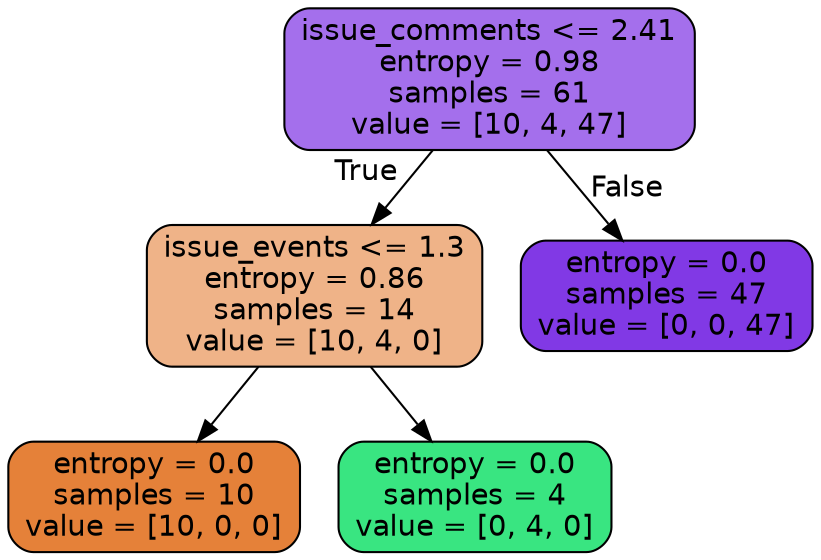digraph Tree {
node [shape=box, style="filled, rounded", color="black", fontname=helvetica] ;
edge [fontname=helvetica] ;
0 [label="issue_comments <= 2.41\nentropy = 0.98\nsamples = 61\nvalue = [10, 4, 47]", fillcolor="#a46fec"] ;
1 [label="issue_events <= 1.3\nentropy = 0.86\nsamples = 14\nvalue = [10, 4, 0]", fillcolor="#efb388"] ;
0 -> 1 [labeldistance=2.5, labelangle=45, headlabel="True"] ;
2 [label="entropy = 0.0\nsamples = 10\nvalue = [10, 0, 0]", fillcolor="#e58139"] ;
1 -> 2 ;
3 [label="entropy = 0.0\nsamples = 4\nvalue = [0, 4, 0]", fillcolor="#39e581"] ;
1 -> 3 ;
4 [label="entropy = 0.0\nsamples = 47\nvalue = [0, 0, 47]", fillcolor="#8139e5"] ;
0 -> 4 [labeldistance=2.5, labelangle=-45, headlabel="False"] ;
}